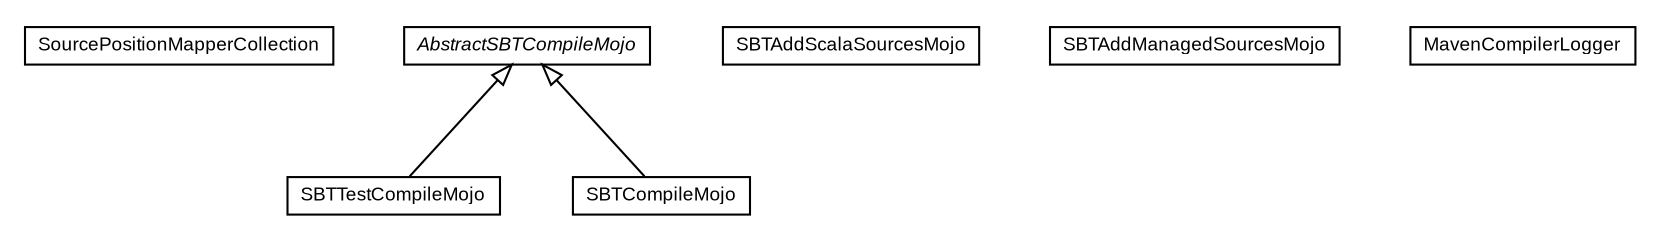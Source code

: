 #!/usr/local/bin/dot
#
# Class diagram 
# Generated by UMLGraph version R5_6-24-gf6e263 (http://www.umlgraph.org/)
#

digraph G {
	edge [fontname="arial",fontsize=10,labelfontname="arial",labelfontsize=10];
	node [fontname="arial",fontsize=10,shape=plaintext];
	nodesep=0.25;
	ranksep=0.5;
	// com.google.code.sbt.compiler.plugin.SourcePositionMapperCollection
	c0 [label=<<table title="com.google.code.sbt.compiler.plugin.SourcePositionMapperCollection" border="0" cellborder="1" cellspacing="0" cellpadding="2" port="p" href="./SourcePositionMapperCollection.html">
		<tr><td><table border="0" cellspacing="0" cellpadding="1">
<tr><td align="center" balign="center"> SourcePositionMapperCollection </td></tr>
		</table></td></tr>
		</table>>, URL="./SourcePositionMapperCollection.html", fontname="arial", fontcolor="black", fontsize=9.0];
	// com.google.code.sbt.compiler.plugin.SBTTestCompileMojo
	c1 [label=<<table title="com.google.code.sbt.compiler.plugin.SBTTestCompileMojo" border="0" cellborder="1" cellspacing="0" cellpadding="2" port="p" href="./SBTTestCompileMojo.html">
		<tr><td><table border="0" cellspacing="0" cellpadding="1">
<tr><td align="center" balign="center"> SBTTestCompileMojo </td></tr>
		</table></td></tr>
		</table>>, URL="./SBTTestCompileMojo.html", fontname="arial", fontcolor="black", fontsize=9.0];
	// com.google.code.sbt.compiler.plugin.SBTCompileMojo
	c2 [label=<<table title="com.google.code.sbt.compiler.plugin.SBTCompileMojo" border="0" cellborder="1" cellspacing="0" cellpadding="2" port="p" href="./SBTCompileMojo.html">
		<tr><td><table border="0" cellspacing="0" cellpadding="1">
<tr><td align="center" balign="center"> SBTCompileMojo </td></tr>
		</table></td></tr>
		</table>>, URL="./SBTCompileMojo.html", fontname="arial", fontcolor="black", fontsize=9.0];
	// com.google.code.sbt.compiler.plugin.SBTAddScalaSourcesMojo
	c3 [label=<<table title="com.google.code.sbt.compiler.plugin.SBTAddScalaSourcesMojo" border="0" cellborder="1" cellspacing="0" cellpadding="2" port="p" href="./SBTAddScalaSourcesMojo.html">
		<tr><td><table border="0" cellspacing="0" cellpadding="1">
<tr><td align="center" balign="center"> SBTAddScalaSourcesMojo </td></tr>
		</table></td></tr>
		</table>>, URL="./SBTAddScalaSourcesMojo.html", fontname="arial", fontcolor="black", fontsize=9.0];
	// com.google.code.sbt.compiler.plugin.SBTAddManagedSourcesMojo
	c4 [label=<<table title="com.google.code.sbt.compiler.plugin.SBTAddManagedSourcesMojo" border="0" cellborder="1" cellspacing="0" cellpadding="2" port="p" href="./SBTAddManagedSourcesMojo.html">
		<tr><td><table border="0" cellspacing="0" cellpadding="1">
<tr><td align="center" balign="center"> SBTAddManagedSourcesMojo </td></tr>
		</table></td></tr>
		</table>>, URL="./SBTAddManagedSourcesMojo.html", fontname="arial", fontcolor="black", fontsize=9.0];
	// com.google.code.sbt.compiler.plugin.MavenCompilerLogger
	c5 [label=<<table title="com.google.code.sbt.compiler.plugin.MavenCompilerLogger" border="0" cellborder="1" cellspacing="0" cellpadding="2" port="p" href="./MavenCompilerLogger.html">
		<tr><td><table border="0" cellspacing="0" cellpadding="1">
<tr><td align="center" balign="center"> MavenCompilerLogger </td></tr>
		</table></td></tr>
		</table>>, URL="./MavenCompilerLogger.html", fontname="arial", fontcolor="black", fontsize=9.0];
	// com.google.code.sbt.compiler.plugin.AbstractSBTCompileMojo
	c6 [label=<<table title="com.google.code.sbt.compiler.plugin.AbstractSBTCompileMojo" border="0" cellborder="1" cellspacing="0" cellpadding="2" port="p" href="./AbstractSBTCompileMojo.html">
		<tr><td><table border="0" cellspacing="0" cellpadding="1">
<tr><td align="center" balign="center"><font face="arial italic"> AbstractSBTCompileMojo </font></td></tr>
		</table></td></tr>
		</table>>, URL="./AbstractSBTCompileMojo.html", fontname="arial", fontcolor="black", fontsize=9.0];
	//com.google.code.sbt.compiler.plugin.SBTTestCompileMojo extends com.google.code.sbt.compiler.plugin.AbstractSBTCompileMojo
	c6:p -> c1:p [dir=back,arrowtail=empty];
	//com.google.code.sbt.compiler.plugin.SBTCompileMojo extends com.google.code.sbt.compiler.plugin.AbstractSBTCompileMojo
	c6:p -> c2:p [dir=back,arrowtail=empty];
}

